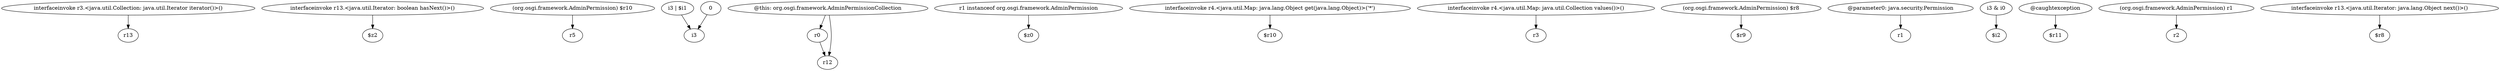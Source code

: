digraph g {
0[label="interfaceinvoke r3.<java.util.Collection: java.util.Iterator iterator()>()"]
1[label="r13"]
0->1[label=""]
2[label="interfaceinvoke r13.<java.util.Iterator: boolean hasNext()>()"]
3[label="$z2"]
2->3[label=""]
4[label="(org.osgi.framework.AdminPermission) $r10"]
5[label="r5"]
4->5[label=""]
6[label="i3 | $i1"]
7[label="i3"]
6->7[label=""]
8[label="@this: org.osgi.framework.AdminPermissionCollection"]
9[label="r0"]
8->9[label=""]
10[label="r1 instanceof org.osgi.framework.AdminPermission"]
11[label="$z0"]
10->11[label=""]
12[label="interfaceinvoke r4.<java.util.Map: java.lang.Object get(java.lang.Object)>('*')"]
13[label="$r10"]
12->13[label=""]
14[label="interfaceinvoke r4.<java.util.Map: java.util.Collection values()>()"]
15[label="r3"]
14->15[label=""]
16[label="(org.osgi.framework.AdminPermission) $r8"]
17[label="$r9"]
16->17[label=""]
18[label="r12"]
8->18[label=""]
19[label="@parameter0: java.security.Permission"]
20[label="r1"]
19->20[label=""]
21[label="0"]
21->7[label=""]
22[label="i3 & i0"]
23[label="$i2"]
22->23[label=""]
24[label="@caughtexception"]
25[label="$r11"]
24->25[label=""]
26[label="(org.osgi.framework.AdminPermission) r1"]
27[label="r2"]
26->27[label=""]
9->18[label=""]
28[label="interfaceinvoke r13.<java.util.Iterator: java.lang.Object next()>()"]
29[label="$r8"]
28->29[label=""]
}